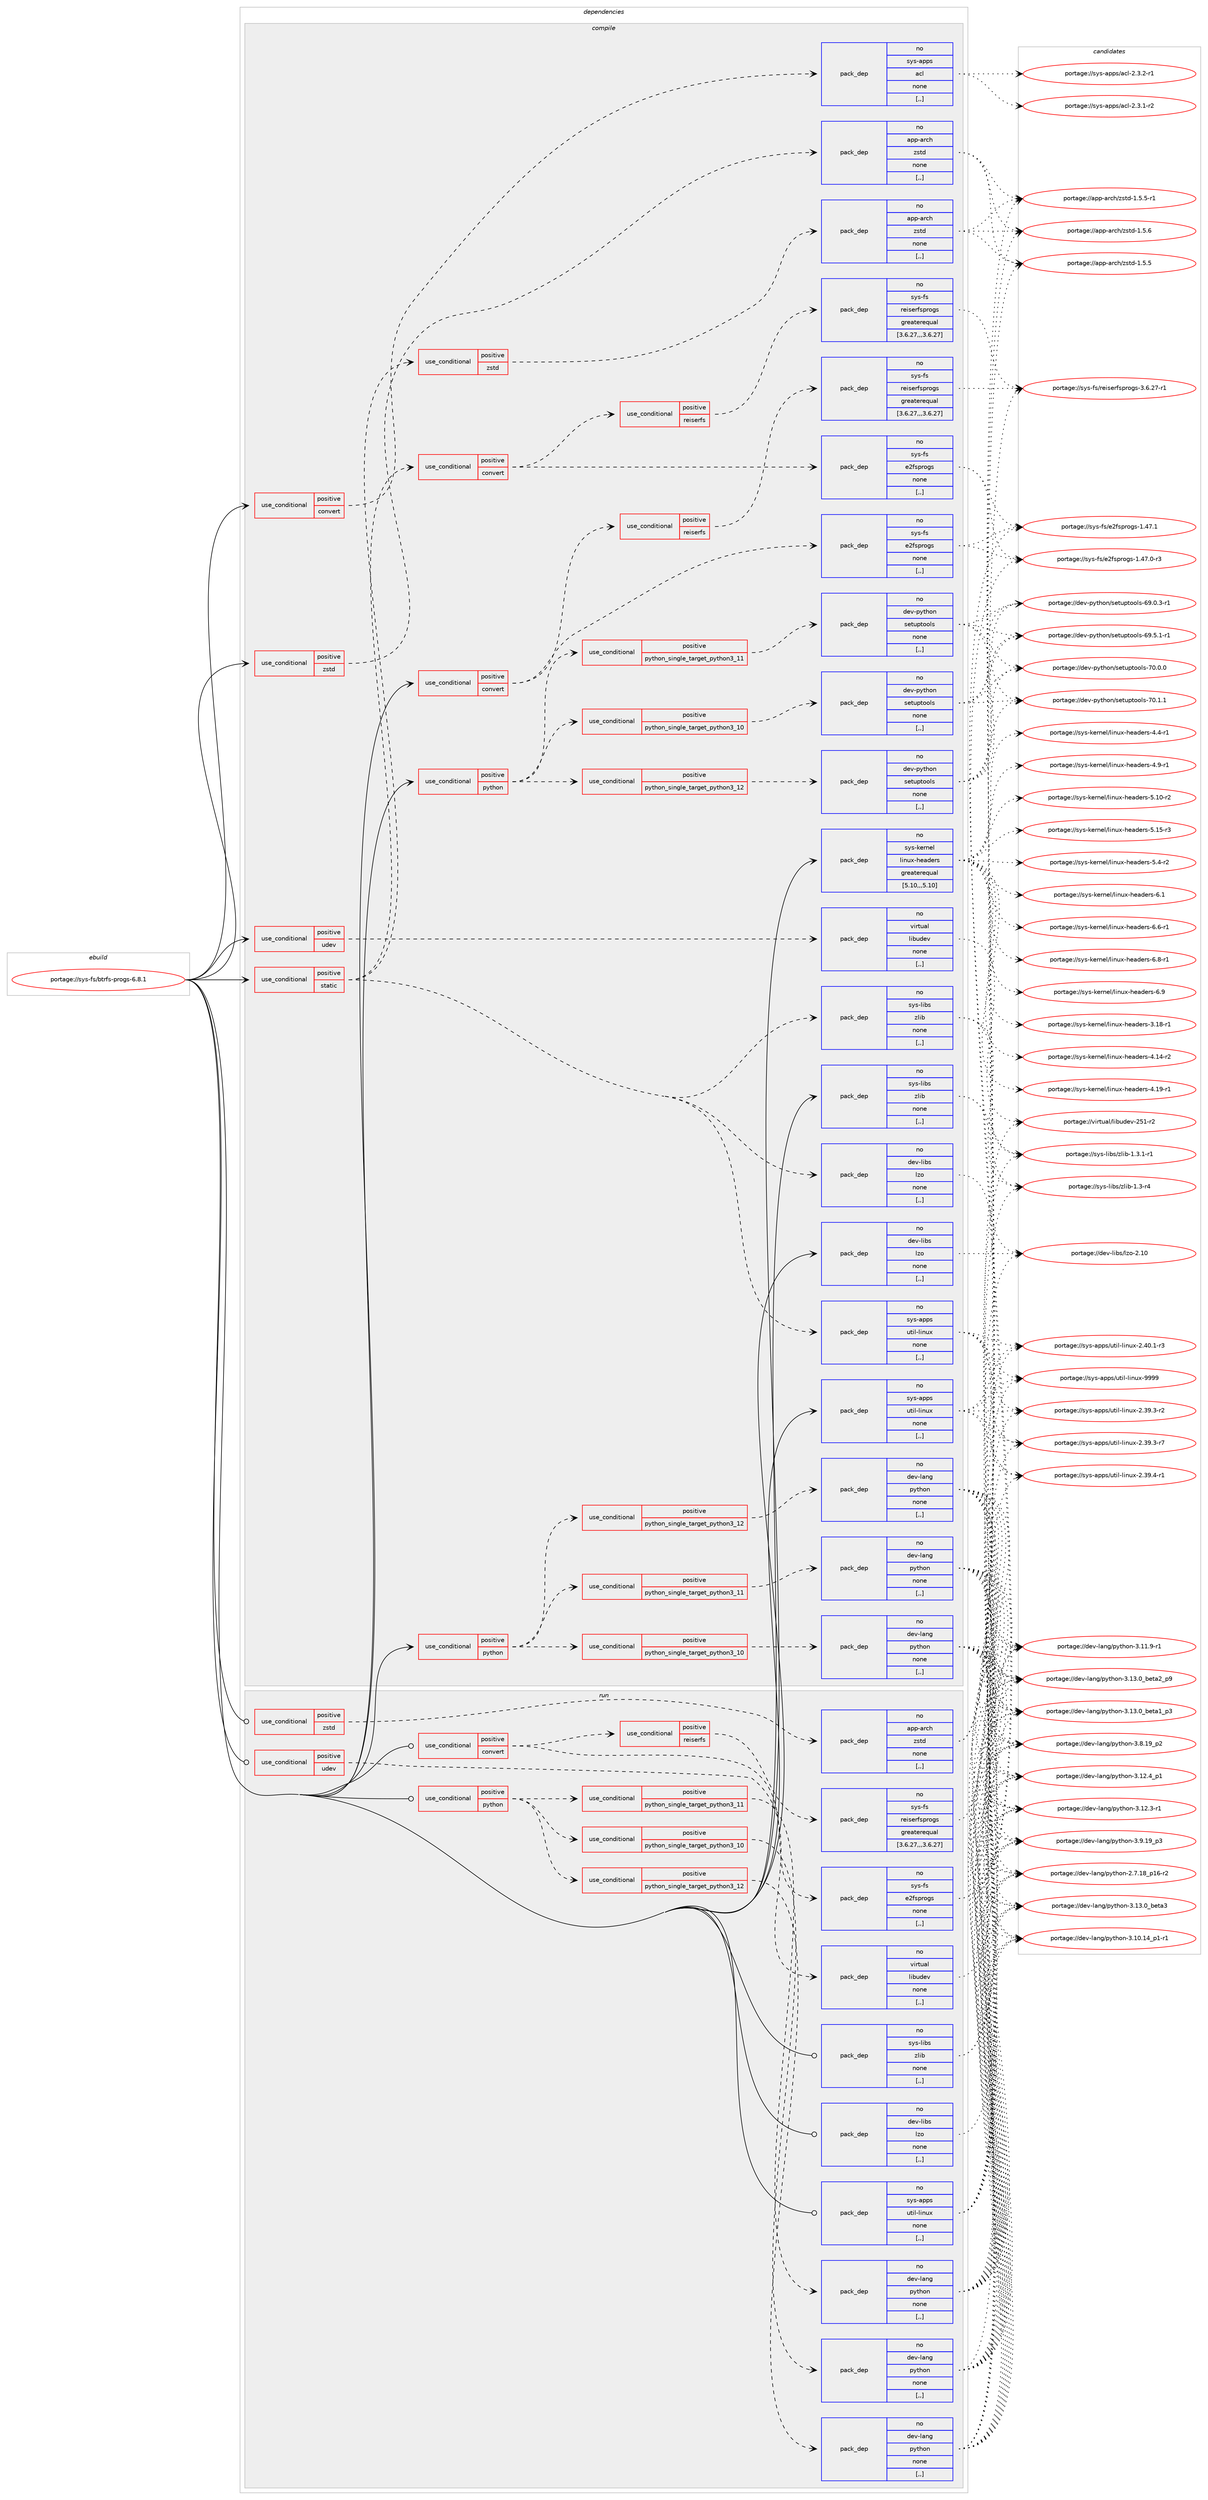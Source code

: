 digraph prolog {

# *************
# Graph options
# *************

newrank=true;
concentrate=true;
compound=true;
graph [rankdir=LR,fontname=Helvetica,fontsize=10,ranksep=1.5];#, ranksep=2.5, nodesep=0.2];
edge  [arrowhead=vee];
node  [fontname=Helvetica,fontsize=10];

# **********
# The ebuild
# **********

subgraph cluster_leftcol {
color=gray;
rank=same;
label=<<i>ebuild</i>>;
id [label="portage://sys-fs/btrfs-progs-6.8.1", color=red, width=4, href="../sys-fs/btrfs-progs-6.8.1.svg"];
}

# ****************
# The dependencies
# ****************

subgraph cluster_midcol {
color=gray;
label=<<i>dependencies</i>>;
subgraph cluster_compile {
fillcolor="#eeeeee";
style=filled;
label=<<i>compile</i>>;
subgraph cond113179 {
dependency425643 [label=<<TABLE BORDER="0" CELLBORDER="1" CELLSPACING="0" CELLPADDING="4"><TR><TD ROWSPAN="3" CELLPADDING="10">use_conditional</TD></TR><TR><TD>positive</TD></TR><TR><TD>convert</TD></TR></TABLE>>, shape=none, color=red];
subgraph pack309565 {
dependency425644 [label=<<TABLE BORDER="0" CELLBORDER="1" CELLSPACING="0" CELLPADDING="4" WIDTH="220"><TR><TD ROWSPAN="6" CELLPADDING="30">pack_dep</TD></TR><TR><TD WIDTH="110">no</TD></TR><TR><TD>sys-apps</TD></TR><TR><TD>acl</TD></TR><TR><TD>none</TD></TR><TR><TD>[,,]</TD></TR></TABLE>>, shape=none, color=blue];
}
dependency425643:e -> dependency425644:w [weight=20,style="dashed",arrowhead="vee"];
}
id:e -> dependency425643:w [weight=20,style="solid",arrowhead="vee"];
subgraph cond113180 {
dependency425645 [label=<<TABLE BORDER="0" CELLBORDER="1" CELLSPACING="0" CELLPADDING="4"><TR><TD ROWSPAN="3" CELLPADDING="10">use_conditional</TD></TR><TR><TD>positive</TD></TR><TR><TD>convert</TD></TR></TABLE>>, shape=none, color=red];
subgraph pack309566 {
dependency425646 [label=<<TABLE BORDER="0" CELLBORDER="1" CELLSPACING="0" CELLPADDING="4" WIDTH="220"><TR><TD ROWSPAN="6" CELLPADDING="30">pack_dep</TD></TR><TR><TD WIDTH="110">no</TD></TR><TR><TD>sys-fs</TD></TR><TR><TD>e2fsprogs</TD></TR><TR><TD>none</TD></TR><TR><TD>[,,]</TD></TR></TABLE>>, shape=none, color=blue];
}
dependency425645:e -> dependency425646:w [weight=20,style="dashed",arrowhead="vee"];
subgraph cond113181 {
dependency425647 [label=<<TABLE BORDER="0" CELLBORDER="1" CELLSPACING="0" CELLPADDING="4"><TR><TD ROWSPAN="3" CELLPADDING="10">use_conditional</TD></TR><TR><TD>positive</TD></TR><TR><TD>reiserfs</TD></TR></TABLE>>, shape=none, color=red];
subgraph pack309567 {
dependency425648 [label=<<TABLE BORDER="0" CELLBORDER="1" CELLSPACING="0" CELLPADDING="4" WIDTH="220"><TR><TD ROWSPAN="6" CELLPADDING="30">pack_dep</TD></TR><TR><TD WIDTH="110">no</TD></TR><TR><TD>sys-fs</TD></TR><TR><TD>reiserfsprogs</TD></TR><TR><TD>greaterequal</TD></TR><TR><TD>[3.6.27,,,3.6.27]</TD></TR></TABLE>>, shape=none, color=blue];
}
dependency425647:e -> dependency425648:w [weight=20,style="dashed",arrowhead="vee"];
}
dependency425645:e -> dependency425647:w [weight=20,style="dashed",arrowhead="vee"];
}
id:e -> dependency425645:w [weight=20,style="solid",arrowhead="vee"];
subgraph cond113182 {
dependency425649 [label=<<TABLE BORDER="0" CELLBORDER="1" CELLSPACING="0" CELLPADDING="4"><TR><TD ROWSPAN="3" CELLPADDING="10">use_conditional</TD></TR><TR><TD>positive</TD></TR><TR><TD>python</TD></TR></TABLE>>, shape=none, color=red];
subgraph cond113183 {
dependency425650 [label=<<TABLE BORDER="0" CELLBORDER="1" CELLSPACING="0" CELLPADDING="4"><TR><TD ROWSPAN="3" CELLPADDING="10">use_conditional</TD></TR><TR><TD>positive</TD></TR><TR><TD>python_single_target_python3_10</TD></TR></TABLE>>, shape=none, color=red];
subgraph pack309568 {
dependency425651 [label=<<TABLE BORDER="0" CELLBORDER="1" CELLSPACING="0" CELLPADDING="4" WIDTH="220"><TR><TD ROWSPAN="6" CELLPADDING="30">pack_dep</TD></TR><TR><TD WIDTH="110">no</TD></TR><TR><TD>dev-lang</TD></TR><TR><TD>python</TD></TR><TR><TD>none</TD></TR><TR><TD>[,,]</TD></TR></TABLE>>, shape=none, color=blue];
}
dependency425650:e -> dependency425651:w [weight=20,style="dashed",arrowhead="vee"];
}
dependency425649:e -> dependency425650:w [weight=20,style="dashed",arrowhead="vee"];
subgraph cond113184 {
dependency425652 [label=<<TABLE BORDER="0" CELLBORDER="1" CELLSPACING="0" CELLPADDING="4"><TR><TD ROWSPAN="3" CELLPADDING="10">use_conditional</TD></TR><TR><TD>positive</TD></TR><TR><TD>python_single_target_python3_11</TD></TR></TABLE>>, shape=none, color=red];
subgraph pack309569 {
dependency425653 [label=<<TABLE BORDER="0" CELLBORDER="1" CELLSPACING="0" CELLPADDING="4" WIDTH="220"><TR><TD ROWSPAN="6" CELLPADDING="30">pack_dep</TD></TR><TR><TD WIDTH="110">no</TD></TR><TR><TD>dev-lang</TD></TR><TR><TD>python</TD></TR><TR><TD>none</TD></TR><TR><TD>[,,]</TD></TR></TABLE>>, shape=none, color=blue];
}
dependency425652:e -> dependency425653:w [weight=20,style="dashed",arrowhead="vee"];
}
dependency425649:e -> dependency425652:w [weight=20,style="dashed",arrowhead="vee"];
subgraph cond113185 {
dependency425654 [label=<<TABLE BORDER="0" CELLBORDER="1" CELLSPACING="0" CELLPADDING="4"><TR><TD ROWSPAN="3" CELLPADDING="10">use_conditional</TD></TR><TR><TD>positive</TD></TR><TR><TD>python_single_target_python3_12</TD></TR></TABLE>>, shape=none, color=red];
subgraph pack309570 {
dependency425655 [label=<<TABLE BORDER="0" CELLBORDER="1" CELLSPACING="0" CELLPADDING="4" WIDTH="220"><TR><TD ROWSPAN="6" CELLPADDING="30">pack_dep</TD></TR><TR><TD WIDTH="110">no</TD></TR><TR><TD>dev-lang</TD></TR><TR><TD>python</TD></TR><TR><TD>none</TD></TR><TR><TD>[,,]</TD></TR></TABLE>>, shape=none, color=blue];
}
dependency425654:e -> dependency425655:w [weight=20,style="dashed",arrowhead="vee"];
}
dependency425649:e -> dependency425654:w [weight=20,style="dashed",arrowhead="vee"];
}
id:e -> dependency425649:w [weight=20,style="solid",arrowhead="vee"];
subgraph cond113186 {
dependency425656 [label=<<TABLE BORDER="0" CELLBORDER="1" CELLSPACING="0" CELLPADDING="4"><TR><TD ROWSPAN="3" CELLPADDING="10">use_conditional</TD></TR><TR><TD>positive</TD></TR><TR><TD>python</TD></TR></TABLE>>, shape=none, color=red];
subgraph cond113187 {
dependency425657 [label=<<TABLE BORDER="0" CELLBORDER="1" CELLSPACING="0" CELLPADDING="4"><TR><TD ROWSPAN="3" CELLPADDING="10">use_conditional</TD></TR><TR><TD>positive</TD></TR><TR><TD>python_single_target_python3_10</TD></TR></TABLE>>, shape=none, color=red];
subgraph pack309571 {
dependency425658 [label=<<TABLE BORDER="0" CELLBORDER="1" CELLSPACING="0" CELLPADDING="4" WIDTH="220"><TR><TD ROWSPAN="6" CELLPADDING="30">pack_dep</TD></TR><TR><TD WIDTH="110">no</TD></TR><TR><TD>dev-python</TD></TR><TR><TD>setuptools</TD></TR><TR><TD>none</TD></TR><TR><TD>[,,]</TD></TR></TABLE>>, shape=none, color=blue];
}
dependency425657:e -> dependency425658:w [weight=20,style="dashed",arrowhead="vee"];
}
dependency425656:e -> dependency425657:w [weight=20,style="dashed",arrowhead="vee"];
subgraph cond113188 {
dependency425659 [label=<<TABLE BORDER="0" CELLBORDER="1" CELLSPACING="0" CELLPADDING="4"><TR><TD ROWSPAN="3" CELLPADDING="10">use_conditional</TD></TR><TR><TD>positive</TD></TR><TR><TD>python_single_target_python3_11</TD></TR></TABLE>>, shape=none, color=red];
subgraph pack309572 {
dependency425660 [label=<<TABLE BORDER="0" CELLBORDER="1" CELLSPACING="0" CELLPADDING="4" WIDTH="220"><TR><TD ROWSPAN="6" CELLPADDING="30">pack_dep</TD></TR><TR><TD WIDTH="110">no</TD></TR><TR><TD>dev-python</TD></TR><TR><TD>setuptools</TD></TR><TR><TD>none</TD></TR><TR><TD>[,,]</TD></TR></TABLE>>, shape=none, color=blue];
}
dependency425659:e -> dependency425660:w [weight=20,style="dashed",arrowhead="vee"];
}
dependency425656:e -> dependency425659:w [weight=20,style="dashed",arrowhead="vee"];
subgraph cond113189 {
dependency425661 [label=<<TABLE BORDER="0" CELLBORDER="1" CELLSPACING="0" CELLPADDING="4"><TR><TD ROWSPAN="3" CELLPADDING="10">use_conditional</TD></TR><TR><TD>positive</TD></TR><TR><TD>python_single_target_python3_12</TD></TR></TABLE>>, shape=none, color=red];
subgraph pack309573 {
dependency425662 [label=<<TABLE BORDER="0" CELLBORDER="1" CELLSPACING="0" CELLPADDING="4" WIDTH="220"><TR><TD ROWSPAN="6" CELLPADDING="30">pack_dep</TD></TR><TR><TD WIDTH="110">no</TD></TR><TR><TD>dev-python</TD></TR><TR><TD>setuptools</TD></TR><TR><TD>none</TD></TR><TR><TD>[,,]</TD></TR></TABLE>>, shape=none, color=blue];
}
dependency425661:e -> dependency425662:w [weight=20,style="dashed",arrowhead="vee"];
}
dependency425656:e -> dependency425661:w [weight=20,style="dashed",arrowhead="vee"];
}
id:e -> dependency425656:w [weight=20,style="solid",arrowhead="vee"];
subgraph cond113190 {
dependency425663 [label=<<TABLE BORDER="0" CELLBORDER="1" CELLSPACING="0" CELLPADDING="4"><TR><TD ROWSPAN="3" CELLPADDING="10">use_conditional</TD></TR><TR><TD>positive</TD></TR><TR><TD>static</TD></TR></TABLE>>, shape=none, color=red];
subgraph pack309574 {
dependency425664 [label=<<TABLE BORDER="0" CELLBORDER="1" CELLSPACING="0" CELLPADDING="4" WIDTH="220"><TR><TD ROWSPAN="6" CELLPADDING="30">pack_dep</TD></TR><TR><TD WIDTH="110">no</TD></TR><TR><TD>dev-libs</TD></TR><TR><TD>lzo</TD></TR><TR><TD>none</TD></TR><TR><TD>[,,]</TD></TR></TABLE>>, shape=none, color=blue];
}
dependency425663:e -> dependency425664:w [weight=20,style="dashed",arrowhead="vee"];
subgraph pack309575 {
dependency425665 [label=<<TABLE BORDER="0" CELLBORDER="1" CELLSPACING="0" CELLPADDING="4" WIDTH="220"><TR><TD ROWSPAN="6" CELLPADDING="30">pack_dep</TD></TR><TR><TD WIDTH="110">no</TD></TR><TR><TD>sys-apps</TD></TR><TR><TD>util-linux</TD></TR><TR><TD>none</TD></TR><TR><TD>[,,]</TD></TR></TABLE>>, shape=none, color=blue];
}
dependency425663:e -> dependency425665:w [weight=20,style="dashed",arrowhead="vee"];
subgraph pack309576 {
dependency425666 [label=<<TABLE BORDER="0" CELLBORDER="1" CELLSPACING="0" CELLPADDING="4" WIDTH="220"><TR><TD ROWSPAN="6" CELLPADDING="30">pack_dep</TD></TR><TR><TD WIDTH="110">no</TD></TR><TR><TD>sys-libs</TD></TR><TR><TD>zlib</TD></TR><TR><TD>none</TD></TR><TR><TD>[,,]</TD></TR></TABLE>>, shape=none, color=blue];
}
dependency425663:e -> dependency425666:w [weight=20,style="dashed",arrowhead="vee"];
subgraph cond113191 {
dependency425667 [label=<<TABLE BORDER="0" CELLBORDER="1" CELLSPACING="0" CELLPADDING="4"><TR><TD ROWSPAN="3" CELLPADDING="10">use_conditional</TD></TR><TR><TD>positive</TD></TR><TR><TD>convert</TD></TR></TABLE>>, shape=none, color=red];
subgraph pack309577 {
dependency425668 [label=<<TABLE BORDER="0" CELLBORDER="1" CELLSPACING="0" CELLPADDING="4" WIDTH="220"><TR><TD ROWSPAN="6" CELLPADDING="30">pack_dep</TD></TR><TR><TD WIDTH="110">no</TD></TR><TR><TD>sys-fs</TD></TR><TR><TD>e2fsprogs</TD></TR><TR><TD>none</TD></TR><TR><TD>[,,]</TD></TR></TABLE>>, shape=none, color=blue];
}
dependency425667:e -> dependency425668:w [weight=20,style="dashed",arrowhead="vee"];
subgraph cond113192 {
dependency425669 [label=<<TABLE BORDER="0" CELLBORDER="1" CELLSPACING="0" CELLPADDING="4"><TR><TD ROWSPAN="3" CELLPADDING="10">use_conditional</TD></TR><TR><TD>positive</TD></TR><TR><TD>reiserfs</TD></TR></TABLE>>, shape=none, color=red];
subgraph pack309578 {
dependency425670 [label=<<TABLE BORDER="0" CELLBORDER="1" CELLSPACING="0" CELLPADDING="4" WIDTH="220"><TR><TD ROWSPAN="6" CELLPADDING="30">pack_dep</TD></TR><TR><TD WIDTH="110">no</TD></TR><TR><TD>sys-fs</TD></TR><TR><TD>reiserfsprogs</TD></TR><TR><TD>greaterequal</TD></TR><TR><TD>[3.6.27,,,3.6.27]</TD></TR></TABLE>>, shape=none, color=blue];
}
dependency425669:e -> dependency425670:w [weight=20,style="dashed",arrowhead="vee"];
}
dependency425667:e -> dependency425669:w [weight=20,style="dashed",arrowhead="vee"];
}
dependency425663:e -> dependency425667:w [weight=20,style="dashed",arrowhead="vee"];
subgraph cond113193 {
dependency425671 [label=<<TABLE BORDER="0" CELLBORDER="1" CELLSPACING="0" CELLPADDING="4"><TR><TD ROWSPAN="3" CELLPADDING="10">use_conditional</TD></TR><TR><TD>positive</TD></TR><TR><TD>zstd</TD></TR></TABLE>>, shape=none, color=red];
subgraph pack309579 {
dependency425672 [label=<<TABLE BORDER="0" CELLBORDER="1" CELLSPACING="0" CELLPADDING="4" WIDTH="220"><TR><TD ROWSPAN="6" CELLPADDING="30">pack_dep</TD></TR><TR><TD WIDTH="110">no</TD></TR><TR><TD>app-arch</TD></TR><TR><TD>zstd</TD></TR><TR><TD>none</TD></TR><TR><TD>[,,]</TD></TR></TABLE>>, shape=none, color=blue];
}
dependency425671:e -> dependency425672:w [weight=20,style="dashed",arrowhead="vee"];
}
dependency425663:e -> dependency425671:w [weight=20,style="dashed",arrowhead="vee"];
}
id:e -> dependency425663:w [weight=20,style="solid",arrowhead="vee"];
subgraph cond113194 {
dependency425673 [label=<<TABLE BORDER="0" CELLBORDER="1" CELLSPACING="0" CELLPADDING="4"><TR><TD ROWSPAN="3" CELLPADDING="10">use_conditional</TD></TR><TR><TD>positive</TD></TR><TR><TD>udev</TD></TR></TABLE>>, shape=none, color=red];
subgraph pack309580 {
dependency425674 [label=<<TABLE BORDER="0" CELLBORDER="1" CELLSPACING="0" CELLPADDING="4" WIDTH="220"><TR><TD ROWSPAN="6" CELLPADDING="30">pack_dep</TD></TR><TR><TD WIDTH="110">no</TD></TR><TR><TD>virtual</TD></TR><TR><TD>libudev</TD></TR><TR><TD>none</TD></TR><TR><TD>[,,]</TD></TR></TABLE>>, shape=none, color=blue];
}
dependency425673:e -> dependency425674:w [weight=20,style="dashed",arrowhead="vee"];
}
id:e -> dependency425673:w [weight=20,style="solid",arrowhead="vee"];
subgraph cond113195 {
dependency425675 [label=<<TABLE BORDER="0" CELLBORDER="1" CELLSPACING="0" CELLPADDING="4"><TR><TD ROWSPAN="3" CELLPADDING="10">use_conditional</TD></TR><TR><TD>positive</TD></TR><TR><TD>zstd</TD></TR></TABLE>>, shape=none, color=red];
subgraph pack309581 {
dependency425676 [label=<<TABLE BORDER="0" CELLBORDER="1" CELLSPACING="0" CELLPADDING="4" WIDTH="220"><TR><TD ROWSPAN="6" CELLPADDING="30">pack_dep</TD></TR><TR><TD WIDTH="110">no</TD></TR><TR><TD>app-arch</TD></TR><TR><TD>zstd</TD></TR><TR><TD>none</TD></TR><TR><TD>[,,]</TD></TR></TABLE>>, shape=none, color=blue];
}
dependency425675:e -> dependency425676:w [weight=20,style="dashed",arrowhead="vee"];
}
id:e -> dependency425675:w [weight=20,style="solid",arrowhead="vee"];
subgraph pack309582 {
dependency425677 [label=<<TABLE BORDER="0" CELLBORDER="1" CELLSPACING="0" CELLPADDING="4" WIDTH="220"><TR><TD ROWSPAN="6" CELLPADDING="30">pack_dep</TD></TR><TR><TD WIDTH="110">no</TD></TR><TR><TD>dev-libs</TD></TR><TR><TD>lzo</TD></TR><TR><TD>none</TD></TR><TR><TD>[,,]</TD></TR></TABLE>>, shape=none, color=blue];
}
id:e -> dependency425677:w [weight=20,style="solid",arrowhead="vee"];
subgraph pack309583 {
dependency425678 [label=<<TABLE BORDER="0" CELLBORDER="1" CELLSPACING="0" CELLPADDING="4" WIDTH="220"><TR><TD ROWSPAN="6" CELLPADDING="30">pack_dep</TD></TR><TR><TD WIDTH="110">no</TD></TR><TR><TD>sys-apps</TD></TR><TR><TD>util-linux</TD></TR><TR><TD>none</TD></TR><TR><TD>[,,]</TD></TR></TABLE>>, shape=none, color=blue];
}
id:e -> dependency425678:w [weight=20,style="solid",arrowhead="vee"];
subgraph pack309584 {
dependency425679 [label=<<TABLE BORDER="0" CELLBORDER="1" CELLSPACING="0" CELLPADDING="4" WIDTH="220"><TR><TD ROWSPAN="6" CELLPADDING="30">pack_dep</TD></TR><TR><TD WIDTH="110">no</TD></TR><TR><TD>sys-kernel</TD></TR><TR><TD>linux-headers</TD></TR><TR><TD>greaterequal</TD></TR><TR><TD>[5.10,,,5.10]</TD></TR></TABLE>>, shape=none, color=blue];
}
id:e -> dependency425679:w [weight=20,style="solid",arrowhead="vee"];
subgraph pack309585 {
dependency425680 [label=<<TABLE BORDER="0" CELLBORDER="1" CELLSPACING="0" CELLPADDING="4" WIDTH="220"><TR><TD ROWSPAN="6" CELLPADDING="30">pack_dep</TD></TR><TR><TD WIDTH="110">no</TD></TR><TR><TD>sys-libs</TD></TR><TR><TD>zlib</TD></TR><TR><TD>none</TD></TR><TR><TD>[,,]</TD></TR></TABLE>>, shape=none, color=blue];
}
id:e -> dependency425680:w [weight=20,style="solid",arrowhead="vee"];
}
subgraph cluster_compileandrun {
fillcolor="#eeeeee";
style=filled;
label=<<i>compile and run</i>>;
}
subgraph cluster_run {
fillcolor="#eeeeee";
style=filled;
label=<<i>run</i>>;
subgraph cond113196 {
dependency425681 [label=<<TABLE BORDER="0" CELLBORDER="1" CELLSPACING="0" CELLPADDING="4"><TR><TD ROWSPAN="3" CELLPADDING="10">use_conditional</TD></TR><TR><TD>positive</TD></TR><TR><TD>convert</TD></TR></TABLE>>, shape=none, color=red];
subgraph pack309586 {
dependency425682 [label=<<TABLE BORDER="0" CELLBORDER="1" CELLSPACING="0" CELLPADDING="4" WIDTH="220"><TR><TD ROWSPAN="6" CELLPADDING="30">pack_dep</TD></TR><TR><TD WIDTH="110">no</TD></TR><TR><TD>sys-fs</TD></TR><TR><TD>e2fsprogs</TD></TR><TR><TD>none</TD></TR><TR><TD>[,,]</TD></TR></TABLE>>, shape=none, color=blue];
}
dependency425681:e -> dependency425682:w [weight=20,style="dashed",arrowhead="vee"];
subgraph cond113197 {
dependency425683 [label=<<TABLE BORDER="0" CELLBORDER="1" CELLSPACING="0" CELLPADDING="4"><TR><TD ROWSPAN="3" CELLPADDING="10">use_conditional</TD></TR><TR><TD>positive</TD></TR><TR><TD>reiserfs</TD></TR></TABLE>>, shape=none, color=red];
subgraph pack309587 {
dependency425684 [label=<<TABLE BORDER="0" CELLBORDER="1" CELLSPACING="0" CELLPADDING="4" WIDTH="220"><TR><TD ROWSPAN="6" CELLPADDING="30">pack_dep</TD></TR><TR><TD WIDTH="110">no</TD></TR><TR><TD>sys-fs</TD></TR><TR><TD>reiserfsprogs</TD></TR><TR><TD>greaterequal</TD></TR><TR><TD>[3.6.27,,,3.6.27]</TD></TR></TABLE>>, shape=none, color=blue];
}
dependency425683:e -> dependency425684:w [weight=20,style="dashed",arrowhead="vee"];
}
dependency425681:e -> dependency425683:w [weight=20,style="dashed",arrowhead="vee"];
}
id:e -> dependency425681:w [weight=20,style="solid",arrowhead="odot"];
subgraph cond113198 {
dependency425685 [label=<<TABLE BORDER="0" CELLBORDER="1" CELLSPACING="0" CELLPADDING="4"><TR><TD ROWSPAN="3" CELLPADDING="10">use_conditional</TD></TR><TR><TD>positive</TD></TR><TR><TD>python</TD></TR></TABLE>>, shape=none, color=red];
subgraph cond113199 {
dependency425686 [label=<<TABLE BORDER="0" CELLBORDER="1" CELLSPACING="0" CELLPADDING="4"><TR><TD ROWSPAN="3" CELLPADDING="10">use_conditional</TD></TR><TR><TD>positive</TD></TR><TR><TD>python_single_target_python3_10</TD></TR></TABLE>>, shape=none, color=red];
subgraph pack309588 {
dependency425687 [label=<<TABLE BORDER="0" CELLBORDER="1" CELLSPACING="0" CELLPADDING="4" WIDTH="220"><TR><TD ROWSPAN="6" CELLPADDING="30">pack_dep</TD></TR><TR><TD WIDTH="110">no</TD></TR><TR><TD>dev-lang</TD></TR><TR><TD>python</TD></TR><TR><TD>none</TD></TR><TR><TD>[,,]</TD></TR></TABLE>>, shape=none, color=blue];
}
dependency425686:e -> dependency425687:w [weight=20,style="dashed",arrowhead="vee"];
}
dependency425685:e -> dependency425686:w [weight=20,style="dashed",arrowhead="vee"];
subgraph cond113200 {
dependency425688 [label=<<TABLE BORDER="0" CELLBORDER="1" CELLSPACING="0" CELLPADDING="4"><TR><TD ROWSPAN="3" CELLPADDING="10">use_conditional</TD></TR><TR><TD>positive</TD></TR><TR><TD>python_single_target_python3_11</TD></TR></TABLE>>, shape=none, color=red];
subgraph pack309589 {
dependency425689 [label=<<TABLE BORDER="0" CELLBORDER="1" CELLSPACING="0" CELLPADDING="4" WIDTH="220"><TR><TD ROWSPAN="6" CELLPADDING="30">pack_dep</TD></TR><TR><TD WIDTH="110">no</TD></TR><TR><TD>dev-lang</TD></TR><TR><TD>python</TD></TR><TR><TD>none</TD></TR><TR><TD>[,,]</TD></TR></TABLE>>, shape=none, color=blue];
}
dependency425688:e -> dependency425689:w [weight=20,style="dashed",arrowhead="vee"];
}
dependency425685:e -> dependency425688:w [weight=20,style="dashed",arrowhead="vee"];
subgraph cond113201 {
dependency425690 [label=<<TABLE BORDER="0" CELLBORDER="1" CELLSPACING="0" CELLPADDING="4"><TR><TD ROWSPAN="3" CELLPADDING="10">use_conditional</TD></TR><TR><TD>positive</TD></TR><TR><TD>python_single_target_python3_12</TD></TR></TABLE>>, shape=none, color=red];
subgraph pack309590 {
dependency425691 [label=<<TABLE BORDER="0" CELLBORDER="1" CELLSPACING="0" CELLPADDING="4" WIDTH="220"><TR><TD ROWSPAN="6" CELLPADDING="30">pack_dep</TD></TR><TR><TD WIDTH="110">no</TD></TR><TR><TD>dev-lang</TD></TR><TR><TD>python</TD></TR><TR><TD>none</TD></TR><TR><TD>[,,]</TD></TR></TABLE>>, shape=none, color=blue];
}
dependency425690:e -> dependency425691:w [weight=20,style="dashed",arrowhead="vee"];
}
dependency425685:e -> dependency425690:w [weight=20,style="dashed",arrowhead="vee"];
}
id:e -> dependency425685:w [weight=20,style="solid",arrowhead="odot"];
subgraph cond113202 {
dependency425692 [label=<<TABLE BORDER="0" CELLBORDER="1" CELLSPACING="0" CELLPADDING="4"><TR><TD ROWSPAN="3" CELLPADDING="10">use_conditional</TD></TR><TR><TD>positive</TD></TR><TR><TD>udev</TD></TR></TABLE>>, shape=none, color=red];
subgraph pack309591 {
dependency425693 [label=<<TABLE BORDER="0" CELLBORDER="1" CELLSPACING="0" CELLPADDING="4" WIDTH="220"><TR><TD ROWSPAN="6" CELLPADDING="30">pack_dep</TD></TR><TR><TD WIDTH="110">no</TD></TR><TR><TD>virtual</TD></TR><TR><TD>libudev</TD></TR><TR><TD>none</TD></TR><TR><TD>[,,]</TD></TR></TABLE>>, shape=none, color=blue];
}
dependency425692:e -> dependency425693:w [weight=20,style="dashed",arrowhead="vee"];
}
id:e -> dependency425692:w [weight=20,style="solid",arrowhead="odot"];
subgraph cond113203 {
dependency425694 [label=<<TABLE BORDER="0" CELLBORDER="1" CELLSPACING="0" CELLPADDING="4"><TR><TD ROWSPAN="3" CELLPADDING="10">use_conditional</TD></TR><TR><TD>positive</TD></TR><TR><TD>zstd</TD></TR></TABLE>>, shape=none, color=red];
subgraph pack309592 {
dependency425695 [label=<<TABLE BORDER="0" CELLBORDER="1" CELLSPACING="0" CELLPADDING="4" WIDTH="220"><TR><TD ROWSPAN="6" CELLPADDING="30">pack_dep</TD></TR><TR><TD WIDTH="110">no</TD></TR><TR><TD>app-arch</TD></TR><TR><TD>zstd</TD></TR><TR><TD>none</TD></TR><TR><TD>[,,]</TD></TR></TABLE>>, shape=none, color=blue];
}
dependency425694:e -> dependency425695:w [weight=20,style="dashed",arrowhead="vee"];
}
id:e -> dependency425694:w [weight=20,style="solid",arrowhead="odot"];
subgraph pack309593 {
dependency425696 [label=<<TABLE BORDER="0" CELLBORDER="1" CELLSPACING="0" CELLPADDING="4" WIDTH="220"><TR><TD ROWSPAN="6" CELLPADDING="30">pack_dep</TD></TR><TR><TD WIDTH="110">no</TD></TR><TR><TD>dev-libs</TD></TR><TR><TD>lzo</TD></TR><TR><TD>none</TD></TR><TR><TD>[,,]</TD></TR></TABLE>>, shape=none, color=blue];
}
id:e -> dependency425696:w [weight=20,style="solid",arrowhead="odot"];
subgraph pack309594 {
dependency425697 [label=<<TABLE BORDER="0" CELLBORDER="1" CELLSPACING="0" CELLPADDING="4" WIDTH="220"><TR><TD ROWSPAN="6" CELLPADDING="30">pack_dep</TD></TR><TR><TD WIDTH="110">no</TD></TR><TR><TD>sys-apps</TD></TR><TR><TD>util-linux</TD></TR><TR><TD>none</TD></TR><TR><TD>[,,]</TD></TR></TABLE>>, shape=none, color=blue];
}
id:e -> dependency425697:w [weight=20,style="solid",arrowhead="odot"];
subgraph pack309595 {
dependency425698 [label=<<TABLE BORDER="0" CELLBORDER="1" CELLSPACING="0" CELLPADDING="4" WIDTH="220"><TR><TD ROWSPAN="6" CELLPADDING="30">pack_dep</TD></TR><TR><TD WIDTH="110">no</TD></TR><TR><TD>sys-libs</TD></TR><TR><TD>zlib</TD></TR><TR><TD>none</TD></TR><TR><TD>[,,]</TD></TR></TABLE>>, shape=none, color=blue];
}
id:e -> dependency425698:w [weight=20,style="solid",arrowhead="odot"];
}
}

# **************
# The candidates
# **************

subgraph cluster_choices {
rank=same;
color=gray;
label=<<i>candidates</i>>;

subgraph choice309565 {
color=black;
nodesep=1;
choice11512111545971121121154797991084550465146494511450 [label="portage://sys-apps/acl-2.3.1-r2", color=red, width=4,href="../sys-apps/acl-2.3.1-r2.svg"];
choice11512111545971121121154797991084550465146504511449 [label="portage://sys-apps/acl-2.3.2-r1", color=red, width=4,href="../sys-apps/acl-2.3.2-r1.svg"];
dependency425644:e -> choice11512111545971121121154797991084550465146494511450:w [style=dotted,weight="100"];
dependency425644:e -> choice11512111545971121121154797991084550465146504511449:w [style=dotted,weight="100"];
}
subgraph choice309566 {
color=black;
nodesep=1;
choice115121115451021154710150102115112114111103115454946525546484511451 [label="portage://sys-fs/e2fsprogs-1.47.0-r3", color=red, width=4,href="../sys-fs/e2fsprogs-1.47.0-r3.svg"];
choice11512111545102115471015010211511211411110311545494652554649 [label="portage://sys-fs/e2fsprogs-1.47.1", color=red, width=4,href="../sys-fs/e2fsprogs-1.47.1.svg"];
dependency425646:e -> choice115121115451021154710150102115112114111103115454946525546484511451:w [style=dotted,weight="100"];
dependency425646:e -> choice11512111545102115471015010211511211411110311545494652554649:w [style=dotted,weight="100"];
}
subgraph choice309567 {
color=black;
nodesep=1;
choice1151211154510211547114101105115101114102115112114111103115455146544650554511449 [label="portage://sys-fs/reiserfsprogs-3.6.27-r1", color=red, width=4,href="../sys-fs/reiserfsprogs-3.6.27-r1.svg"];
dependency425648:e -> choice1151211154510211547114101105115101114102115112114111103115455146544650554511449:w [style=dotted,weight="100"];
}
subgraph choice309568 {
color=black;
nodesep=1;
choice100101118451089711010347112121116104111110455046554649569511249544511450 [label="portage://dev-lang/python-2.7.18_p16-r2", color=red, width=4,href="../dev-lang/python-2.7.18_p16-r2.svg"];
choice100101118451089711010347112121116104111110455146494846495295112494511449 [label="portage://dev-lang/python-3.10.14_p1-r1", color=red, width=4,href="../dev-lang/python-3.10.14_p1-r1.svg"];
choice100101118451089711010347112121116104111110455146494946574511449 [label="portage://dev-lang/python-3.11.9-r1", color=red, width=4,href="../dev-lang/python-3.11.9-r1.svg"];
choice100101118451089711010347112121116104111110455146495046514511449 [label="portage://dev-lang/python-3.12.3-r1", color=red, width=4,href="../dev-lang/python-3.12.3-r1.svg"];
choice100101118451089711010347112121116104111110455146495046529511249 [label="portage://dev-lang/python-3.12.4_p1", color=red, width=4,href="../dev-lang/python-3.12.4_p1.svg"];
choice10010111845108971101034711212111610411111045514649514648959810111697499511251 [label="portage://dev-lang/python-3.13.0_beta1_p3", color=red, width=4,href="../dev-lang/python-3.13.0_beta1_p3.svg"];
choice10010111845108971101034711212111610411111045514649514648959810111697509511257 [label="portage://dev-lang/python-3.13.0_beta2_p9", color=red, width=4,href="../dev-lang/python-3.13.0_beta2_p9.svg"];
choice1001011184510897110103471121211161041111104551464951464895981011169751 [label="portage://dev-lang/python-3.13.0_beta3", color=red, width=4,href="../dev-lang/python-3.13.0_beta3.svg"];
choice100101118451089711010347112121116104111110455146564649579511250 [label="portage://dev-lang/python-3.8.19_p2", color=red, width=4,href="../dev-lang/python-3.8.19_p2.svg"];
choice100101118451089711010347112121116104111110455146574649579511251 [label="portage://dev-lang/python-3.9.19_p3", color=red, width=4,href="../dev-lang/python-3.9.19_p3.svg"];
dependency425651:e -> choice100101118451089711010347112121116104111110455046554649569511249544511450:w [style=dotted,weight="100"];
dependency425651:e -> choice100101118451089711010347112121116104111110455146494846495295112494511449:w [style=dotted,weight="100"];
dependency425651:e -> choice100101118451089711010347112121116104111110455146494946574511449:w [style=dotted,weight="100"];
dependency425651:e -> choice100101118451089711010347112121116104111110455146495046514511449:w [style=dotted,weight="100"];
dependency425651:e -> choice100101118451089711010347112121116104111110455146495046529511249:w [style=dotted,weight="100"];
dependency425651:e -> choice10010111845108971101034711212111610411111045514649514648959810111697499511251:w [style=dotted,weight="100"];
dependency425651:e -> choice10010111845108971101034711212111610411111045514649514648959810111697509511257:w [style=dotted,weight="100"];
dependency425651:e -> choice1001011184510897110103471121211161041111104551464951464895981011169751:w [style=dotted,weight="100"];
dependency425651:e -> choice100101118451089711010347112121116104111110455146564649579511250:w [style=dotted,weight="100"];
dependency425651:e -> choice100101118451089711010347112121116104111110455146574649579511251:w [style=dotted,weight="100"];
}
subgraph choice309569 {
color=black;
nodesep=1;
choice100101118451089711010347112121116104111110455046554649569511249544511450 [label="portage://dev-lang/python-2.7.18_p16-r2", color=red, width=4,href="../dev-lang/python-2.7.18_p16-r2.svg"];
choice100101118451089711010347112121116104111110455146494846495295112494511449 [label="portage://dev-lang/python-3.10.14_p1-r1", color=red, width=4,href="../dev-lang/python-3.10.14_p1-r1.svg"];
choice100101118451089711010347112121116104111110455146494946574511449 [label="portage://dev-lang/python-3.11.9-r1", color=red, width=4,href="../dev-lang/python-3.11.9-r1.svg"];
choice100101118451089711010347112121116104111110455146495046514511449 [label="portage://dev-lang/python-3.12.3-r1", color=red, width=4,href="../dev-lang/python-3.12.3-r1.svg"];
choice100101118451089711010347112121116104111110455146495046529511249 [label="portage://dev-lang/python-3.12.4_p1", color=red, width=4,href="../dev-lang/python-3.12.4_p1.svg"];
choice10010111845108971101034711212111610411111045514649514648959810111697499511251 [label="portage://dev-lang/python-3.13.0_beta1_p3", color=red, width=4,href="../dev-lang/python-3.13.0_beta1_p3.svg"];
choice10010111845108971101034711212111610411111045514649514648959810111697509511257 [label="portage://dev-lang/python-3.13.0_beta2_p9", color=red, width=4,href="../dev-lang/python-3.13.0_beta2_p9.svg"];
choice1001011184510897110103471121211161041111104551464951464895981011169751 [label="portage://dev-lang/python-3.13.0_beta3", color=red, width=4,href="../dev-lang/python-3.13.0_beta3.svg"];
choice100101118451089711010347112121116104111110455146564649579511250 [label="portage://dev-lang/python-3.8.19_p2", color=red, width=4,href="../dev-lang/python-3.8.19_p2.svg"];
choice100101118451089711010347112121116104111110455146574649579511251 [label="portage://dev-lang/python-3.9.19_p3", color=red, width=4,href="../dev-lang/python-3.9.19_p3.svg"];
dependency425653:e -> choice100101118451089711010347112121116104111110455046554649569511249544511450:w [style=dotted,weight="100"];
dependency425653:e -> choice100101118451089711010347112121116104111110455146494846495295112494511449:w [style=dotted,weight="100"];
dependency425653:e -> choice100101118451089711010347112121116104111110455146494946574511449:w [style=dotted,weight="100"];
dependency425653:e -> choice100101118451089711010347112121116104111110455146495046514511449:w [style=dotted,weight="100"];
dependency425653:e -> choice100101118451089711010347112121116104111110455146495046529511249:w [style=dotted,weight="100"];
dependency425653:e -> choice10010111845108971101034711212111610411111045514649514648959810111697499511251:w [style=dotted,weight="100"];
dependency425653:e -> choice10010111845108971101034711212111610411111045514649514648959810111697509511257:w [style=dotted,weight="100"];
dependency425653:e -> choice1001011184510897110103471121211161041111104551464951464895981011169751:w [style=dotted,weight="100"];
dependency425653:e -> choice100101118451089711010347112121116104111110455146564649579511250:w [style=dotted,weight="100"];
dependency425653:e -> choice100101118451089711010347112121116104111110455146574649579511251:w [style=dotted,weight="100"];
}
subgraph choice309570 {
color=black;
nodesep=1;
choice100101118451089711010347112121116104111110455046554649569511249544511450 [label="portage://dev-lang/python-2.7.18_p16-r2", color=red, width=4,href="../dev-lang/python-2.7.18_p16-r2.svg"];
choice100101118451089711010347112121116104111110455146494846495295112494511449 [label="portage://dev-lang/python-3.10.14_p1-r1", color=red, width=4,href="../dev-lang/python-3.10.14_p1-r1.svg"];
choice100101118451089711010347112121116104111110455146494946574511449 [label="portage://dev-lang/python-3.11.9-r1", color=red, width=4,href="../dev-lang/python-3.11.9-r1.svg"];
choice100101118451089711010347112121116104111110455146495046514511449 [label="portage://dev-lang/python-3.12.3-r1", color=red, width=4,href="../dev-lang/python-3.12.3-r1.svg"];
choice100101118451089711010347112121116104111110455146495046529511249 [label="portage://dev-lang/python-3.12.4_p1", color=red, width=4,href="../dev-lang/python-3.12.4_p1.svg"];
choice10010111845108971101034711212111610411111045514649514648959810111697499511251 [label="portage://dev-lang/python-3.13.0_beta1_p3", color=red, width=4,href="../dev-lang/python-3.13.0_beta1_p3.svg"];
choice10010111845108971101034711212111610411111045514649514648959810111697509511257 [label="portage://dev-lang/python-3.13.0_beta2_p9", color=red, width=4,href="../dev-lang/python-3.13.0_beta2_p9.svg"];
choice1001011184510897110103471121211161041111104551464951464895981011169751 [label="portage://dev-lang/python-3.13.0_beta3", color=red, width=4,href="../dev-lang/python-3.13.0_beta3.svg"];
choice100101118451089711010347112121116104111110455146564649579511250 [label="portage://dev-lang/python-3.8.19_p2", color=red, width=4,href="../dev-lang/python-3.8.19_p2.svg"];
choice100101118451089711010347112121116104111110455146574649579511251 [label="portage://dev-lang/python-3.9.19_p3", color=red, width=4,href="../dev-lang/python-3.9.19_p3.svg"];
dependency425655:e -> choice100101118451089711010347112121116104111110455046554649569511249544511450:w [style=dotted,weight="100"];
dependency425655:e -> choice100101118451089711010347112121116104111110455146494846495295112494511449:w [style=dotted,weight="100"];
dependency425655:e -> choice100101118451089711010347112121116104111110455146494946574511449:w [style=dotted,weight="100"];
dependency425655:e -> choice100101118451089711010347112121116104111110455146495046514511449:w [style=dotted,weight="100"];
dependency425655:e -> choice100101118451089711010347112121116104111110455146495046529511249:w [style=dotted,weight="100"];
dependency425655:e -> choice10010111845108971101034711212111610411111045514649514648959810111697499511251:w [style=dotted,weight="100"];
dependency425655:e -> choice10010111845108971101034711212111610411111045514649514648959810111697509511257:w [style=dotted,weight="100"];
dependency425655:e -> choice1001011184510897110103471121211161041111104551464951464895981011169751:w [style=dotted,weight="100"];
dependency425655:e -> choice100101118451089711010347112121116104111110455146564649579511250:w [style=dotted,weight="100"];
dependency425655:e -> choice100101118451089711010347112121116104111110455146574649579511251:w [style=dotted,weight="100"];
}
subgraph choice309571 {
color=black;
nodesep=1;
choice1001011184511212111610411111047115101116117112116111111108115455457464846514511449 [label="portage://dev-python/setuptools-69.0.3-r1", color=red, width=4,href="../dev-python/setuptools-69.0.3-r1.svg"];
choice1001011184511212111610411111047115101116117112116111111108115455457465346494511449 [label="portage://dev-python/setuptools-69.5.1-r1", color=red, width=4,href="../dev-python/setuptools-69.5.1-r1.svg"];
choice100101118451121211161041111104711510111611711211611111110811545554846484648 [label="portage://dev-python/setuptools-70.0.0", color=red, width=4,href="../dev-python/setuptools-70.0.0.svg"];
choice100101118451121211161041111104711510111611711211611111110811545554846494649 [label="portage://dev-python/setuptools-70.1.1", color=red, width=4,href="../dev-python/setuptools-70.1.1.svg"];
dependency425658:e -> choice1001011184511212111610411111047115101116117112116111111108115455457464846514511449:w [style=dotted,weight="100"];
dependency425658:e -> choice1001011184511212111610411111047115101116117112116111111108115455457465346494511449:w [style=dotted,weight="100"];
dependency425658:e -> choice100101118451121211161041111104711510111611711211611111110811545554846484648:w [style=dotted,weight="100"];
dependency425658:e -> choice100101118451121211161041111104711510111611711211611111110811545554846494649:w [style=dotted,weight="100"];
}
subgraph choice309572 {
color=black;
nodesep=1;
choice1001011184511212111610411111047115101116117112116111111108115455457464846514511449 [label="portage://dev-python/setuptools-69.0.3-r1", color=red, width=4,href="../dev-python/setuptools-69.0.3-r1.svg"];
choice1001011184511212111610411111047115101116117112116111111108115455457465346494511449 [label="portage://dev-python/setuptools-69.5.1-r1", color=red, width=4,href="../dev-python/setuptools-69.5.1-r1.svg"];
choice100101118451121211161041111104711510111611711211611111110811545554846484648 [label="portage://dev-python/setuptools-70.0.0", color=red, width=4,href="../dev-python/setuptools-70.0.0.svg"];
choice100101118451121211161041111104711510111611711211611111110811545554846494649 [label="portage://dev-python/setuptools-70.1.1", color=red, width=4,href="../dev-python/setuptools-70.1.1.svg"];
dependency425660:e -> choice1001011184511212111610411111047115101116117112116111111108115455457464846514511449:w [style=dotted,weight="100"];
dependency425660:e -> choice1001011184511212111610411111047115101116117112116111111108115455457465346494511449:w [style=dotted,weight="100"];
dependency425660:e -> choice100101118451121211161041111104711510111611711211611111110811545554846484648:w [style=dotted,weight="100"];
dependency425660:e -> choice100101118451121211161041111104711510111611711211611111110811545554846494649:w [style=dotted,weight="100"];
}
subgraph choice309573 {
color=black;
nodesep=1;
choice1001011184511212111610411111047115101116117112116111111108115455457464846514511449 [label="portage://dev-python/setuptools-69.0.3-r1", color=red, width=4,href="../dev-python/setuptools-69.0.3-r1.svg"];
choice1001011184511212111610411111047115101116117112116111111108115455457465346494511449 [label="portage://dev-python/setuptools-69.5.1-r1", color=red, width=4,href="../dev-python/setuptools-69.5.1-r1.svg"];
choice100101118451121211161041111104711510111611711211611111110811545554846484648 [label="portage://dev-python/setuptools-70.0.0", color=red, width=4,href="../dev-python/setuptools-70.0.0.svg"];
choice100101118451121211161041111104711510111611711211611111110811545554846494649 [label="portage://dev-python/setuptools-70.1.1", color=red, width=4,href="../dev-python/setuptools-70.1.1.svg"];
dependency425662:e -> choice1001011184511212111610411111047115101116117112116111111108115455457464846514511449:w [style=dotted,weight="100"];
dependency425662:e -> choice1001011184511212111610411111047115101116117112116111111108115455457465346494511449:w [style=dotted,weight="100"];
dependency425662:e -> choice100101118451121211161041111104711510111611711211611111110811545554846484648:w [style=dotted,weight="100"];
dependency425662:e -> choice100101118451121211161041111104711510111611711211611111110811545554846494649:w [style=dotted,weight="100"];
}
subgraph choice309574 {
color=black;
nodesep=1;
choice1001011184510810598115471081221114550464948 [label="portage://dev-libs/lzo-2.10", color=red, width=4,href="../dev-libs/lzo-2.10.svg"];
dependency425664:e -> choice1001011184510810598115471081221114550464948:w [style=dotted,weight="100"];
}
subgraph choice309575 {
color=black;
nodesep=1;
choice11512111545971121121154711711610510845108105110117120455046515746514511450 [label="portage://sys-apps/util-linux-2.39.3-r2", color=red, width=4,href="../sys-apps/util-linux-2.39.3-r2.svg"];
choice11512111545971121121154711711610510845108105110117120455046515746514511455 [label="portage://sys-apps/util-linux-2.39.3-r7", color=red, width=4,href="../sys-apps/util-linux-2.39.3-r7.svg"];
choice11512111545971121121154711711610510845108105110117120455046515746524511449 [label="portage://sys-apps/util-linux-2.39.4-r1", color=red, width=4,href="../sys-apps/util-linux-2.39.4-r1.svg"];
choice11512111545971121121154711711610510845108105110117120455046524846494511451 [label="portage://sys-apps/util-linux-2.40.1-r3", color=red, width=4,href="../sys-apps/util-linux-2.40.1-r3.svg"];
choice115121115459711211211547117116105108451081051101171204557575757 [label="portage://sys-apps/util-linux-9999", color=red, width=4,href="../sys-apps/util-linux-9999.svg"];
dependency425665:e -> choice11512111545971121121154711711610510845108105110117120455046515746514511450:w [style=dotted,weight="100"];
dependency425665:e -> choice11512111545971121121154711711610510845108105110117120455046515746514511455:w [style=dotted,weight="100"];
dependency425665:e -> choice11512111545971121121154711711610510845108105110117120455046515746524511449:w [style=dotted,weight="100"];
dependency425665:e -> choice11512111545971121121154711711610510845108105110117120455046524846494511451:w [style=dotted,weight="100"];
dependency425665:e -> choice115121115459711211211547117116105108451081051101171204557575757:w [style=dotted,weight="100"];
}
subgraph choice309576 {
color=black;
nodesep=1;
choice11512111545108105981154712210810598454946514511452 [label="portage://sys-libs/zlib-1.3-r4", color=red, width=4,href="../sys-libs/zlib-1.3-r4.svg"];
choice115121115451081059811547122108105984549465146494511449 [label="portage://sys-libs/zlib-1.3.1-r1", color=red, width=4,href="../sys-libs/zlib-1.3.1-r1.svg"];
dependency425666:e -> choice11512111545108105981154712210810598454946514511452:w [style=dotted,weight="100"];
dependency425666:e -> choice115121115451081059811547122108105984549465146494511449:w [style=dotted,weight="100"];
}
subgraph choice309577 {
color=black;
nodesep=1;
choice115121115451021154710150102115112114111103115454946525546484511451 [label="portage://sys-fs/e2fsprogs-1.47.0-r3", color=red, width=4,href="../sys-fs/e2fsprogs-1.47.0-r3.svg"];
choice11512111545102115471015010211511211411110311545494652554649 [label="portage://sys-fs/e2fsprogs-1.47.1", color=red, width=4,href="../sys-fs/e2fsprogs-1.47.1.svg"];
dependency425668:e -> choice115121115451021154710150102115112114111103115454946525546484511451:w [style=dotted,weight="100"];
dependency425668:e -> choice11512111545102115471015010211511211411110311545494652554649:w [style=dotted,weight="100"];
}
subgraph choice309578 {
color=black;
nodesep=1;
choice1151211154510211547114101105115101114102115112114111103115455146544650554511449 [label="portage://sys-fs/reiserfsprogs-3.6.27-r1", color=red, width=4,href="../sys-fs/reiserfsprogs-3.6.27-r1.svg"];
dependency425670:e -> choice1151211154510211547114101105115101114102115112114111103115455146544650554511449:w [style=dotted,weight="100"];
}
subgraph choice309579 {
color=black;
nodesep=1;
choice9711211245971149910447122115116100454946534653 [label="portage://app-arch/zstd-1.5.5", color=red, width=4,href="../app-arch/zstd-1.5.5.svg"];
choice97112112459711499104471221151161004549465346534511449 [label="portage://app-arch/zstd-1.5.5-r1", color=red, width=4,href="../app-arch/zstd-1.5.5-r1.svg"];
choice9711211245971149910447122115116100454946534654 [label="portage://app-arch/zstd-1.5.6", color=red, width=4,href="../app-arch/zstd-1.5.6.svg"];
dependency425672:e -> choice9711211245971149910447122115116100454946534653:w [style=dotted,weight="100"];
dependency425672:e -> choice97112112459711499104471221151161004549465346534511449:w [style=dotted,weight="100"];
dependency425672:e -> choice9711211245971149910447122115116100454946534654:w [style=dotted,weight="100"];
}
subgraph choice309580 {
color=black;
nodesep=1;
choice118105114116117971084710810598117100101118455053494511450 [label="portage://virtual/libudev-251-r2", color=red, width=4,href="../virtual/libudev-251-r2.svg"];
dependency425674:e -> choice118105114116117971084710810598117100101118455053494511450:w [style=dotted,weight="100"];
}
subgraph choice309581 {
color=black;
nodesep=1;
choice9711211245971149910447122115116100454946534653 [label="portage://app-arch/zstd-1.5.5", color=red, width=4,href="../app-arch/zstd-1.5.5.svg"];
choice97112112459711499104471221151161004549465346534511449 [label="portage://app-arch/zstd-1.5.5-r1", color=red, width=4,href="../app-arch/zstd-1.5.5-r1.svg"];
choice9711211245971149910447122115116100454946534654 [label="portage://app-arch/zstd-1.5.6", color=red, width=4,href="../app-arch/zstd-1.5.6.svg"];
dependency425676:e -> choice9711211245971149910447122115116100454946534653:w [style=dotted,weight="100"];
dependency425676:e -> choice97112112459711499104471221151161004549465346534511449:w [style=dotted,weight="100"];
dependency425676:e -> choice9711211245971149910447122115116100454946534654:w [style=dotted,weight="100"];
}
subgraph choice309582 {
color=black;
nodesep=1;
choice1001011184510810598115471081221114550464948 [label="portage://dev-libs/lzo-2.10", color=red, width=4,href="../dev-libs/lzo-2.10.svg"];
dependency425677:e -> choice1001011184510810598115471081221114550464948:w [style=dotted,weight="100"];
}
subgraph choice309583 {
color=black;
nodesep=1;
choice11512111545971121121154711711610510845108105110117120455046515746514511450 [label="portage://sys-apps/util-linux-2.39.3-r2", color=red, width=4,href="../sys-apps/util-linux-2.39.3-r2.svg"];
choice11512111545971121121154711711610510845108105110117120455046515746514511455 [label="portage://sys-apps/util-linux-2.39.3-r7", color=red, width=4,href="../sys-apps/util-linux-2.39.3-r7.svg"];
choice11512111545971121121154711711610510845108105110117120455046515746524511449 [label="portage://sys-apps/util-linux-2.39.4-r1", color=red, width=4,href="../sys-apps/util-linux-2.39.4-r1.svg"];
choice11512111545971121121154711711610510845108105110117120455046524846494511451 [label="portage://sys-apps/util-linux-2.40.1-r3", color=red, width=4,href="../sys-apps/util-linux-2.40.1-r3.svg"];
choice115121115459711211211547117116105108451081051101171204557575757 [label="portage://sys-apps/util-linux-9999", color=red, width=4,href="../sys-apps/util-linux-9999.svg"];
dependency425678:e -> choice11512111545971121121154711711610510845108105110117120455046515746514511450:w [style=dotted,weight="100"];
dependency425678:e -> choice11512111545971121121154711711610510845108105110117120455046515746514511455:w [style=dotted,weight="100"];
dependency425678:e -> choice11512111545971121121154711711610510845108105110117120455046515746524511449:w [style=dotted,weight="100"];
dependency425678:e -> choice11512111545971121121154711711610510845108105110117120455046524846494511451:w [style=dotted,weight="100"];
dependency425678:e -> choice115121115459711211211547117116105108451081051101171204557575757:w [style=dotted,weight="100"];
}
subgraph choice309584 {
color=black;
nodesep=1;
choice1151211154510710111411010110847108105110117120451041019710010111411545514649564511449 [label="portage://sys-kernel/linux-headers-3.18-r1", color=red, width=4,href="../sys-kernel/linux-headers-3.18-r1.svg"];
choice1151211154510710111411010110847108105110117120451041019710010111411545524649524511450 [label="portage://sys-kernel/linux-headers-4.14-r2", color=red, width=4,href="../sys-kernel/linux-headers-4.14-r2.svg"];
choice1151211154510710111411010110847108105110117120451041019710010111411545524649574511449 [label="portage://sys-kernel/linux-headers-4.19-r1", color=red, width=4,href="../sys-kernel/linux-headers-4.19-r1.svg"];
choice11512111545107101114110101108471081051101171204510410197100101114115455246524511449 [label="portage://sys-kernel/linux-headers-4.4-r1", color=red, width=4,href="../sys-kernel/linux-headers-4.4-r1.svg"];
choice11512111545107101114110101108471081051101171204510410197100101114115455246574511449 [label="portage://sys-kernel/linux-headers-4.9-r1", color=red, width=4,href="../sys-kernel/linux-headers-4.9-r1.svg"];
choice1151211154510710111411010110847108105110117120451041019710010111411545534649484511450 [label="portage://sys-kernel/linux-headers-5.10-r2", color=red, width=4,href="../sys-kernel/linux-headers-5.10-r2.svg"];
choice1151211154510710111411010110847108105110117120451041019710010111411545534649534511451 [label="portage://sys-kernel/linux-headers-5.15-r3", color=red, width=4,href="../sys-kernel/linux-headers-5.15-r3.svg"];
choice11512111545107101114110101108471081051101171204510410197100101114115455346524511450 [label="portage://sys-kernel/linux-headers-5.4-r2", color=red, width=4,href="../sys-kernel/linux-headers-5.4-r2.svg"];
choice1151211154510710111411010110847108105110117120451041019710010111411545544649 [label="portage://sys-kernel/linux-headers-6.1", color=red, width=4,href="../sys-kernel/linux-headers-6.1.svg"];
choice11512111545107101114110101108471081051101171204510410197100101114115455446544511449 [label="portage://sys-kernel/linux-headers-6.6-r1", color=red, width=4,href="../sys-kernel/linux-headers-6.6-r1.svg"];
choice11512111545107101114110101108471081051101171204510410197100101114115455446564511449 [label="portage://sys-kernel/linux-headers-6.8-r1", color=red, width=4,href="../sys-kernel/linux-headers-6.8-r1.svg"];
choice1151211154510710111411010110847108105110117120451041019710010111411545544657 [label="portage://sys-kernel/linux-headers-6.9", color=red, width=4,href="../sys-kernel/linux-headers-6.9.svg"];
dependency425679:e -> choice1151211154510710111411010110847108105110117120451041019710010111411545514649564511449:w [style=dotted,weight="100"];
dependency425679:e -> choice1151211154510710111411010110847108105110117120451041019710010111411545524649524511450:w [style=dotted,weight="100"];
dependency425679:e -> choice1151211154510710111411010110847108105110117120451041019710010111411545524649574511449:w [style=dotted,weight="100"];
dependency425679:e -> choice11512111545107101114110101108471081051101171204510410197100101114115455246524511449:w [style=dotted,weight="100"];
dependency425679:e -> choice11512111545107101114110101108471081051101171204510410197100101114115455246574511449:w [style=dotted,weight="100"];
dependency425679:e -> choice1151211154510710111411010110847108105110117120451041019710010111411545534649484511450:w [style=dotted,weight="100"];
dependency425679:e -> choice1151211154510710111411010110847108105110117120451041019710010111411545534649534511451:w [style=dotted,weight="100"];
dependency425679:e -> choice11512111545107101114110101108471081051101171204510410197100101114115455346524511450:w [style=dotted,weight="100"];
dependency425679:e -> choice1151211154510710111411010110847108105110117120451041019710010111411545544649:w [style=dotted,weight="100"];
dependency425679:e -> choice11512111545107101114110101108471081051101171204510410197100101114115455446544511449:w [style=dotted,weight="100"];
dependency425679:e -> choice11512111545107101114110101108471081051101171204510410197100101114115455446564511449:w [style=dotted,weight="100"];
dependency425679:e -> choice1151211154510710111411010110847108105110117120451041019710010111411545544657:w [style=dotted,weight="100"];
}
subgraph choice309585 {
color=black;
nodesep=1;
choice11512111545108105981154712210810598454946514511452 [label="portage://sys-libs/zlib-1.3-r4", color=red, width=4,href="../sys-libs/zlib-1.3-r4.svg"];
choice115121115451081059811547122108105984549465146494511449 [label="portage://sys-libs/zlib-1.3.1-r1", color=red, width=4,href="../sys-libs/zlib-1.3.1-r1.svg"];
dependency425680:e -> choice11512111545108105981154712210810598454946514511452:w [style=dotted,weight="100"];
dependency425680:e -> choice115121115451081059811547122108105984549465146494511449:w [style=dotted,weight="100"];
}
subgraph choice309586 {
color=black;
nodesep=1;
choice115121115451021154710150102115112114111103115454946525546484511451 [label="portage://sys-fs/e2fsprogs-1.47.0-r3", color=red, width=4,href="../sys-fs/e2fsprogs-1.47.0-r3.svg"];
choice11512111545102115471015010211511211411110311545494652554649 [label="portage://sys-fs/e2fsprogs-1.47.1", color=red, width=4,href="../sys-fs/e2fsprogs-1.47.1.svg"];
dependency425682:e -> choice115121115451021154710150102115112114111103115454946525546484511451:w [style=dotted,weight="100"];
dependency425682:e -> choice11512111545102115471015010211511211411110311545494652554649:w [style=dotted,weight="100"];
}
subgraph choice309587 {
color=black;
nodesep=1;
choice1151211154510211547114101105115101114102115112114111103115455146544650554511449 [label="portage://sys-fs/reiserfsprogs-3.6.27-r1", color=red, width=4,href="../sys-fs/reiserfsprogs-3.6.27-r1.svg"];
dependency425684:e -> choice1151211154510211547114101105115101114102115112114111103115455146544650554511449:w [style=dotted,weight="100"];
}
subgraph choice309588 {
color=black;
nodesep=1;
choice100101118451089711010347112121116104111110455046554649569511249544511450 [label="portage://dev-lang/python-2.7.18_p16-r2", color=red, width=4,href="../dev-lang/python-2.7.18_p16-r2.svg"];
choice100101118451089711010347112121116104111110455146494846495295112494511449 [label="portage://dev-lang/python-3.10.14_p1-r1", color=red, width=4,href="../dev-lang/python-3.10.14_p1-r1.svg"];
choice100101118451089711010347112121116104111110455146494946574511449 [label="portage://dev-lang/python-3.11.9-r1", color=red, width=4,href="../dev-lang/python-3.11.9-r1.svg"];
choice100101118451089711010347112121116104111110455146495046514511449 [label="portage://dev-lang/python-3.12.3-r1", color=red, width=4,href="../dev-lang/python-3.12.3-r1.svg"];
choice100101118451089711010347112121116104111110455146495046529511249 [label="portage://dev-lang/python-3.12.4_p1", color=red, width=4,href="../dev-lang/python-3.12.4_p1.svg"];
choice10010111845108971101034711212111610411111045514649514648959810111697499511251 [label="portage://dev-lang/python-3.13.0_beta1_p3", color=red, width=4,href="../dev-lang/python-3.13.0_beta1_p3.svg"];
choice10010111845108971101034711212111610411111045514649514648959810111697509511257 [label="portage://dev-lang/python-3.13.0_beta2_p9", color=red, width=4,href="../dev-lang/python-3.13.0_beta2_p9.svg"];
choice1001011184510897110103471121211161041111104551464951464895981011169751 [label="portage://dev-lang/python-3.13.0_beta3", color=red, width=4,href="../dev-lang/python-3.13.0_beta3.svg"];
choice100101118451089711010347112121116104111110455146564649579511250 [label="portage://dev-lang/python-3.8.19_p2", color=red, width=4,href="../dev-lang/python-3.8.19_p2.svg"];
choice100101118451089711010347112121116104111110455146574649579511251 [label="portage://dev-lang/python-3.9.19_p3", color=red, width=4,href="../dev-lang/python-3.9.19_p3.svg"];
dependency425687:e -> choice100101118451089711010347112121116104111110455046554649569511249544511450:w [style=dotted,weight="100"];
dependency425687:e -> choice100101118451089711010347112121116104111110455146494846495295112494511449:w [style=dotted,weight="100"];
dependency425687:e -> choice100101118451089711010347112121116104111110455146494946574511449:w [style=dotted,weight="100"];
dependency425687:e -> choice100101118451089711010347112121116104111110455146495046514511449:w [style=dotted,weight="100"];
dependency425687:e -> choice100101118451089711010347112121116104111110455146495046529511249:w [style=dotted,weight="100"];
dependency425687:e -> choice10010111845108971101034711212111610411111045514649514648959810111697499511251:w [style=dotted,weight="100"];
dependency425687:e -> choice10010111845108971101034711212111610411111045514649514648959810111697509511257:w [style=dotted,weight="100"];
dependency425687:e -> choice1001011184510897110103471121211161041111104551464951464895981011169751:w [style=dotted,weight="100"];
dependency425687:e -> choice100101118451089711010347112121116104111110455146564649579511250:w [style=dotted,weight="100"];
dependency425687:e -> choice100101118451089711010347112121116104111110455146574649579511251:w [style=dotted,weight="100"];
}
subgraph choice309589 {
color=black;
nodesep=1;
choice100101118451089711010347112121116104111110455046554649569511249544511450 [label="portage://dev-lang/python-2.7.18_p16-r2", color=red, width=4,href="../dev-lang/python-2.7.18_p16-r2.svg"];
choice100101118451089711010347112121116104111110455146494846495295112494511449 [label="portage://dev-lang/python-3.10.14_p1-r1", color=red, width=4,href="../dev-lang/python-3.10.14_p1-r1.svg"];
choice100101118451089711010347112121116104111110455146494946574511449 [label="portage://dev-lang/python-3.11.9-r1", color=red, width=4,href="../dev-lang/python-3.11.9-r1.svg"];
choice100101118451089711010347112121116104111110455146495046514511449 [label="portage://dev-lang/python-3.12.3-r1", color=red, width=4,href="../dev-lang/python-3.12.3-r1.svg"];
choice100101118451089711010347112121116104111110455146495046529511249 [label="portage://dev-lang/python-3.12.4_p1", color=red, width=4,href="../dev-lang/python-3.12.4_p1.svg"];
choice10010111845108971101034711212111610411111045514649514648959810111697499511251 [label="portage://dev-lang/python-3.13.0_beta1_p3", color=red, width=4,href="../dev-lang/python-3.13.0_beta1_p3.svg"];
choice10010111845108971101034711212111610411111045514649514648959810111697509511257 [label="portage://dev-lang/python-3.13.0_beta2_p9", color=red, width=4,href="../dev-lang/python-3.13.0_beta2_p9.svg"];
choice1001011184510897110103471121211161041111104551464951464895981011169751 [label="portage://dev-lang/python-3.13.0_beta3", color=red, width=4,href="../dev-lang/python-3.13.0_beta3.svg"];
choice100101118451089711010347112121116104111110455146564649579511250 [label="portage://dev-lang/python-3.8.19_p2", color=red, width=4,href="../dev-lang/python-3.8.19_p2.svg"];
choice100101118451089711010347112121116104111110455146574649579511251 [label="portage://dev-lang/python-3.9.19_p3", color=red, width=4,href="../dev-lang/python-3.9.19_p3.svg"];
dependency425689:e -> choice100101118451089711010347112121116104111110455046554649569511249544511450:w [style=dotted,weight="100"];
dependency425689:e -> choice100101118451089711010347112121116104111110455146494846495295112494511449:w [style=dotted,weight="100"];
dependency425689:e -> choice100101118451089711010347112121116104111110455146494946574511449:w [style=dotted,weight="100"];
dependency425689:e -> choice100101118451089711010347112121116104111110455146495046514511449:w [style=dotted,weight="100"];
dependency425689:e -> choice100101118451089711010347112121116104111110455146495046529511249:w [style=dotted,weight="100"];
dependency425689:e -> choice10010111845108971101034711212111610411111045514649514648959810111697499511251:w [style=dotted,weight="100"];
dependency425689:e -> choice10010111845108971101034711212111610411111045514649514648959810111697509511257:w [style=dotted,weight="100"];
dependency425689:e -> choice1001011184510897110103471121211161041111104551464951464895981011169751:w [style=dotted,weight="100"];
dependency425689:e -> choice100101118451089711010347112121116104111110455146564649579511250:w [style=dotted,weight="100"];
dependency425689:e -> choice100101118451089711010347112121116104111110455146574649579511251:w [style=dotted,weight="100"];
}
subgraph choice309590 {
color=black;
nodesep=1;
choice100101118451089711010347112121116104111110455046554649569511249544511450 [label="portage://dev-lang/python-2.7.18_p16-r2", color=red, width=4,href="../dev-lang/python-2.7.18_p16-r2.svg"];
choice100101118451089711010347112121116104111110455146494846495295112494511449 [label="portage://dev-lang/python-3.10.14_p1-r1", color=red, width=4,href="../dev-lang/python-3.10.14_p1-r1.svg"];
choice100101118451089711010347112121116104111110455146494946574511449 [label="portage://dev-lang/python-3.11.9-r1", color=red, width=4,href="../dev-lang/python-3.11.9-r1.svg"];
choice100101118451089711010347112121116104111110455146495046514511449 [label="portage://dev-lang/python-3.12.3-r1", color=red, width=4,href="../dev-lang/python-3.12.3-r1.svg"];
choice100101118451089711010347112121116104111110455146495046529511249 [label="portage://dev-lang/python-3.12.4_p1", color=red, width=4,href="../dev-lang/python-3.12.4_p1.svg"];
choice10010111845108971101034711212111610411111045514649514648959810111697499511251 [label="portage://dev-lang/python-3.13.0_beta1_p3", color=red, width=4,href="../dev-lang/python-3.13.0_beta1_p3.svg"];
choice10010111845108971101034711212111610411111045514649514648959810111697509511257 [label="portage://dev-lang/python-3.13.0_beta2_p9", color=red, width=4,href="../dev-lang/python-3.13.0_beta2_p9.svg"];
choice1001011184510897110103471121211161041111104551464951464895981011169751 [label="portage://dev-lang/python-3.13.0_beta3", color=red, width=4,href="../dev-lang/python-3.13.0_beta3.svg"];
choice100101118451089711010347112121116104111110455146564649579511250 [label="portage://dev-lang/python-3.8.19_p2", color=red, width=4,href="../dev-lang/python-3.8.19_p2.svg"];
choice100101118451089711010347112121116104111110455146574649579511251 [label="portage://dev-lang/python-3.9.19_p3", color=red, width=4,href="../dev-lang/python-3.9.19_p3.svg"];
dependency425691:e -> choice100101118451089711010347112121116104111110455046554649569511249544511450:w [style=dotted,weight="100"];
dependency425691:e -> choice100101118451089711010347112121116104111110455146494846495295112494511449:w [style=dotted,weight="100"];
dependency425691:e -> choice100101118451089711010347112121116104111110455146494946574511449:w [style=dotted,weight="100"];
dependency425691:e -> choice100101118451089711010347112121116104111110455146495046514511449:w [style=dotted,weight="100"];
dependency425691:e -> choice100101118451089711010347112121116104111110455146495046529511249:w [style=dotted,weight="100"];
dependency425691:e -> choice10010111845108971101034711212111610411111045514649514648959810111697499511251:w [style=dotted,weight="100"];
dependency425691:e -> choice10010111845108971101034711212111610411111045514649514648959810111697509511257:w [style=dotted,weight="100"];
dependency425691:e -> choice1001011184510897110103471121211161041111104551464951464895981011169751:w [style=dotted,weight="100"];
dependency425691:e -> choice100101118451089711010347112121116104111110455146564649579511250:w [style=dotted,weight="100"];
dependency425691:e -> choice100101118451089711010347112121116104111110455146574649579511251:w [style=dotted,weight="100"];
}
subgraph choice309591 {
color=black;
nodesep=1;
choice118105114116117971084710810598117100101118455053494511450 [label="portage://virtual/libudev-251-r2", color=red, width=4,href="../virtual/libudev-251-r2.svg"];
dependency425693:e -> choice118105114116117971084710810598117100101118455053494511450:w [style=dotted,weight="100"];
}
subgraph choice309592 {
color=black;
nodesep=1;
choice9711211245971149910447122115116100454946534653 [label="portage://app-arch/zstd-1.5.5", color=red, width=4,href="../app-arch/zstd-1.5.5.svg"];
choice97112112459711499104471221151161004549465346534511449 [label="portage://app-arch/zstd-1.5.5-r1", color=red, width=4,href="../app-arch/zstd-1.5.5-r1.svg"];
choice9711211245971149910447122115116100454946534654 [label="portage://app-arch/zstd-1.5.6", color=red, width=4,href="../app-arch/zstd-1.5.6.svg"];
dependency425695:e -> choice9711211245971149910447122115116100454946534653:w [style=dotted,weight="100"];
dependency425695:e -> choice97112112459711499104471221151161004549465346534511449:w [style=dotted,weight="100"];
dependency425695:e -> choice9711211245971149910447122115116100454946534654:w [style=dotted,weight="100"];
}
subgraph choice309593 {
color=black;
nodesep=1;
choice1001011184510810598115471081221114550464948 [label="portage://dev-libs/lzo-2.10", color=red, width=4,href="../dev-libs/lzo-2.10.svg"];
dependency425696:e -> choice1001011184510810598115471081221114550464948:w [style=dotted,weight="100"];
}
subgraph choice309594 {
color=black;
nodesep=1;
choice11512111545971121121154711711610510845108105110117120455046515746514511450 [label="portage://sys-apps/util-linux-2.39.3-r2", color=red, width=4,href="../sys-apps/util-linux-2.39.3-r2.svg"];
choice11512111545971121121154711711610510845108105110117120455046515746514511455 [label="portage://sys-apps/util-linux-2.39.3-r7", color=red, width=4,href="../sys-apps/util-linux-2.39.3-r7.svg"];
choice11512111545971121121154711711610510845108105110117120455046515746524511449 [label="portage://sys-apps/util-linux-2.39.4-r1", color=red, width=4,href="../sys-apps/util-linux-2.39.4-r1.svg"];
choice11512111545971121121154711711610510845108105110117120455046524846494511451 [label="portage://sys-apps/util-linux-2.40.1-r3", color=red, width=4,href="../sys-apps/util-linux-2.40.1-r3.svg"];
choice115121115459711211211547117116105108451081051101171204557575757 [label="portage://sys-apps/util-linux-9999", color=red, width=4,href="../sys-apps/util-linux-9999.svg"];
dependency425697:e -> choice11512111545971121121154711711610510845108105110117120455046515746514511450:w [style=dotted,weight="100"];
dependency425697:e -> choice11512111545971121121154711711610510845108105110117120455046515746514511455:w [style=dotted,weight="100"];
dependency425697:e -> choice11512111545971121121154711711610510845108105110117120455046515746524511449:w [style=dotted,weight="100"];
dependency425697:e -> choice11512111545971121121154711711610510845108105110117120455046524846494511451:w [style=dotted,weight="100"];
dependency425697:e -> choice115121115459711211211547117116105108451081051101171204557575757:w [style=dotted,weight="100"];
}
subgraph choice309595 {
color=black;
nodesep=1;
choice11512111545108105981154712210810598454946514511452 [label="portage://sys-libs/zlib-1.3-r4", color=red, width=4,href="../sys-libs/zlib-1.3-r4.svg"];
choice115121115451081059811547122108105984549465146494511449 [label="portage://sys-libs/zlib-1.3.1-r1", color=red, width=4,href="../sys-libs/zlib-1.3.1-r1.svg"];
dependency425698:e -> choice11512111545108105981154712210810598454946514511452:w [style=dotted,weight="100"];
dependency425698:e -> choice115121115451081059811547122108105984549465146494511449:w [style=dotted,weight="100"];
}
}

}
